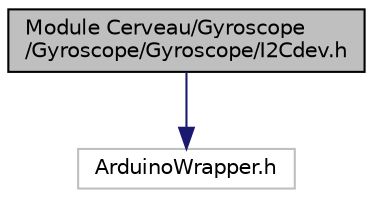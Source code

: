 digraph "Module Cerveau/Gyroscope/Gyroscope/Gyroscope/I2Cdev.h"
{
  edge [fontname="Helvetica",fontsize="10",labelfontname="Helvetica",labelfontsize="10"];
  node [fontname="Helvetica",fontsize="10",shape=record];
  Node1 [label="Module Cerveau/Gyroscope\l/Gyroscope/Gyroscope/I2Cdev.h",height=0.2,width=0.4,color="black", fillcolor="grey75", style="filled" fontcolor="black"];
  Node1 -> Node2 [color="midnightblue",fontsize="10",style="solid",fontname="Helvetica"];
  Node2 [label="ArduinoWrapper.h",height=0.2,width=0.4,color="grey75", fillcolor="white", style="filled"];
}
